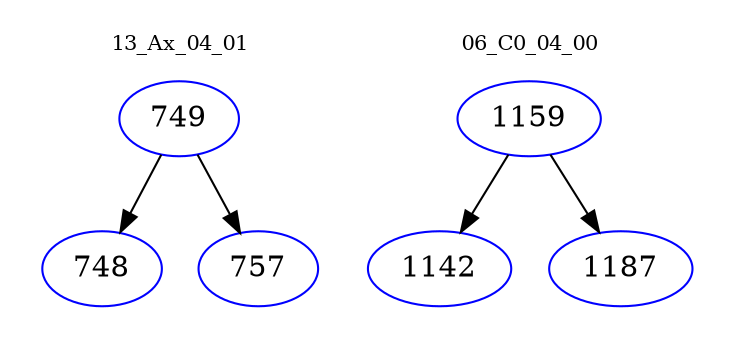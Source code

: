 digraph{
subgraph cluster_0 {
color = white
label = "13_Ax_04_01";
fontsize=10;
T0_749 [label="749", color="blue"]
T0_749 -> T0_748 [color="black"]
T0_748 [label="748", color="blue"]
T0_749 -> T0_757 [color="black"]
T0_757 [label="757", color="blue"]
}
subgraph cluster_1 {
color = white
label = "06_C0_04_00";
fontsize=10;
T1_1159 [label="1159", color="blue"]
T1_1159 -> T1_1142 [color="black"]
T1_1142 [label="1142", color="blue"]
T1_1159 -> T1_1187 [color="black"]
T1_1187 [label="1187", color="blue"]
}
}
